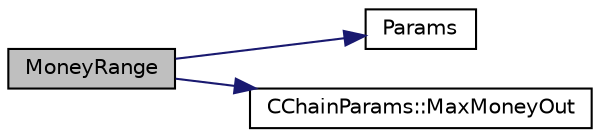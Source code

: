 digraph "MoneyRange"
{
  edge [fontname="Helvetica",fontsize="10",labelfontname="Helvetica",labelfontsize="10"];
  node [fontname="Helvetica",fontsize="10",shape=record];
  rankdir="LR";
  Node792 [label="MoneyRange",height=0.2,width=0.4,color="black", fillcolor="grey75", style="filled", fontcolor="black"];
  Node792 -> Node793 [color="midnightblue",fontsize="10",style="solid",fontname="Helvetica"];
  Node793 [label="Params",height=0.2,width=0.4,color="black", fillcolor="white", style="filled",URL="$chainparams_8cpp.html#ace5c5b706d71a324a417dd2db394fd4a",tooltip="Return the currently selected parameters. "];
  Node792 -> Node794 [color="midnightblue",fontsize="10",style="solid",fontname="Helvetica"];
  Node794 [label="CChainParams::MaxMoneyOut",height=0.2,width=0.4,color="black", fillcolor="white", style="filled",URL="$class_c_chain_params.html#a82190f02d83daee6823362e3c25848d0"];
}
